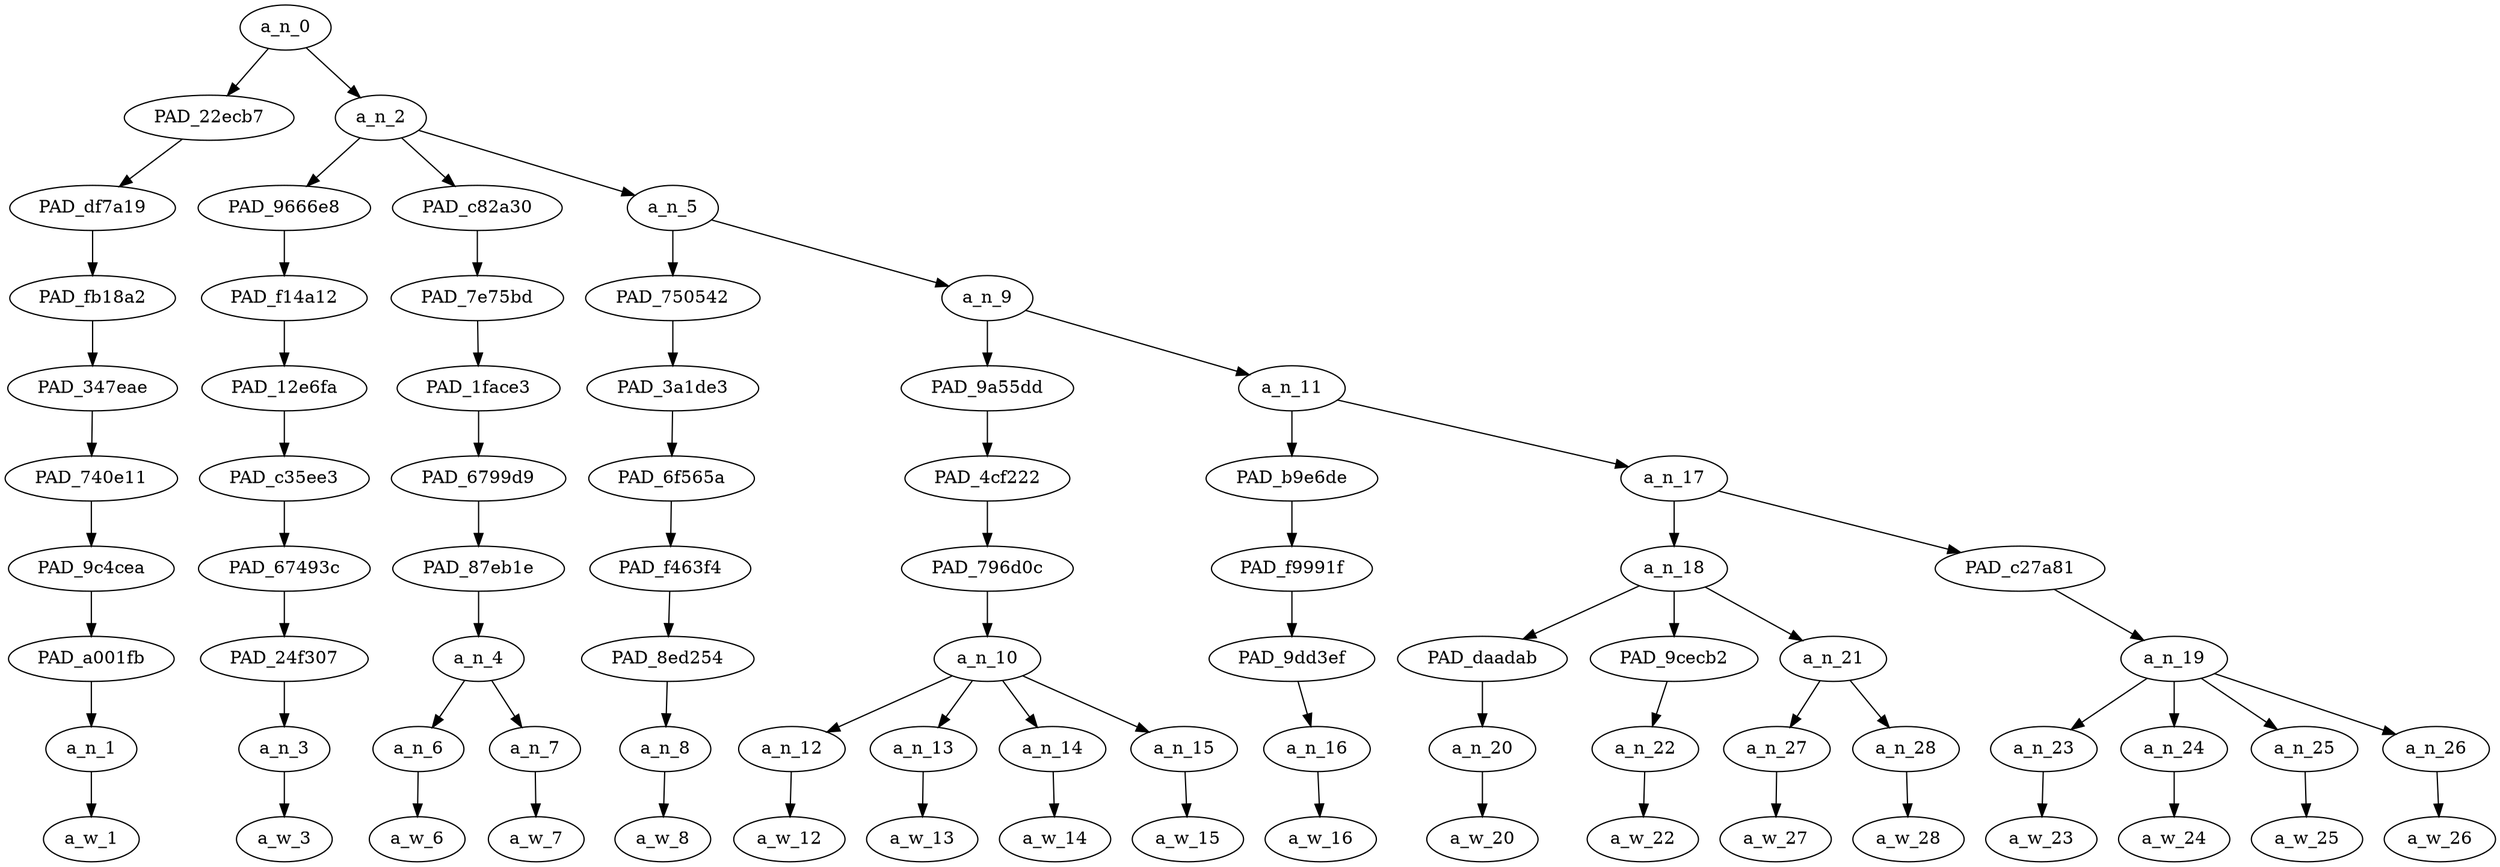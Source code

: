 strict digraph "" {
	a_n_0	[div_dir=-1,
		index=0,
		level=9,
		pos="1.65625,9!",
		text_span="[0, 1, 2, 3, 4, 5, 6, 7, 8, 9, 10, 11, 12, 13, 14, 15, 16, 17]",
		value=1.00000000];
	PAD_22ecb7	[div_dir=-1,
		index=0,
		level=8,
		pos="0.0,8!",
		text_span="[0]",
		value=0.04594431];
	a_n_0 -> PAD_22ecb7;
	a_n_2	[div_dir=-1,
		index=1,
		level=8,
		pos="3.3125,8!",
		text_span="[1, 2, 3, 4, 5, 6, 7, 8, 9, 10, 11, 12, 13, 14, 15, 16, 17]",
		value=0.95379588];
	a_n_0 -> a_n_2;
	PAD_df7a19	[div_dir=-1,
		index=0,
		level=7,
		pos="0.0,7!",
		text_span="[0]",
		value=0.04594431];
	PAD_22ecb7 -> PAD_df7a19;
	PAD_fb18a2	[div_dir=-1,
		index=0,
		level=6,
		pos="0.0,6!",
		text_span="[0]",
		value=0.04594431];
	PAD_df7a19 -> PAD_fb18a2;
	PAD_347eae	[div_dir=-1,
		index=0,
		level=5,
		pos="0.0,5!",
		text_span="[0]",
		value=0.04594431];
	PAD_fb18a2 -> PAD_347eae;
	PAD_740e11	[div_dir=-1,
		index=0,
		level=4,
		pos="0.0,4!",
		text_span="[0]",
		value=0.04594431];
	PAD_347eae -> PAD_740e11;
	PAD_9c4cea	[div_dir=-1,
		index=0,
		level=3,
		pos="0.0,3!",
		text_span="[0]",
		value=0.04594431];
	PAD_740e11 -> PAD_9c4cea;
	PAD_a001fb	[div_dir=-1,
		index=0,
		level=2,
		pos="0.0,2!",
		text_span="[0]",
		value=0.04594431];
	PAD_9c4cea -> PAD_a001fb;
	a_n_1	[div_dir=-1,
		index=0,
		level=1,
		pos="0.0,1!",
		text_span="[0]",
		value=0.04594431];
	PAD_a001fb -> a_n_1;
	a_w_1	[div_dir=0,
		index=0,
		level=0,
		pos="0,0!",
		text_span="[0]",
		value=how];
	a_n_1 -> a_w_1;
	PAD_9666e8	[div_dir=-1,
		index=1,
		level=7,
		pos="1.0,7!",
		text_span="[1]",
		value=0.03288137];
	a_n_2 -> PAD_9666e8;
	PAD_c82a30	[div_dir=-1,
		index=2,
		level=7,
		pos="2.5,7!",
		text_span="[2, 3]",
		value=0.22925702];
	a_n_2 -> PAD_c82a30;
	a_n_5	[div_dir=-1,
		index=3,
		level=7,
		pos="6.4375,7!",
		text_span="[4, 5, 6, 7, 8, 9, 10, 11, 12, 13, 14, 15, 16, 17]",
		value=0.69144800];
	a_n_2 -> a_n_5;
	PAD_f14a12	[div_dir=-1,
		index=1,
		level=6,
		pos="1.0,6!",
		text_span="[1]",
		value=0.03288137];
	PAD_9666e8 -> PAD_f14a12;
	PAD_12e6fa	[div_dir=-1,
		index=1,
		level=5,
		pos="1.0,5!",
		text_span="[1]",
		value=0.03288137];
	PAD_f14a12 -> PAD_12e6fa;
	PAD_c35ee3	[div_dir=-1,
		index=1,
		level=4,
		pos="1.0,4!",
		text_span="[1]",
		value=0.03288137];
	PAD_12e6fa -> PAD_c35ee3;
	PAD_67493c	[div_dir=-1,
		index=1,
		level=3,
		pos="1.0,3!",
		text_span="[1]",
		value=0.03288137];
	PAD_c35ee3 -> PAD_67493c;
	PAD_24f307	[div_dir=-1,
		index=1,
		level=2,
		pos="1.0,2!",
		text_span="[1]",
		value=0.03288137];
	PAD_67493c -> PAD_24f307;
	a_n_3	[div_dir=-1,
		index=1,
		level=1,
		pos="1.0,1!",
		text_span="[1]",
		value=0.03288137];
	PAD_24f307 -> a_n_3;
	a_w_3	[div_dir=0,
		index=1,
		level=0,
		pos="1,0!",
		text_span="[1]",
		value=did];
	a_n_3 -> a_w_3;
	PAD_7e75bd	[div_dir=-1,
		index=2,
		level=6,
		pos="2.5,6!",
		text_span="[2, 3]",
		value=0.22925702];
	PAD_c82a30 -> PAD_7e75bd;
	PAD_1face3	[div_dir=-1,
		index=2,
		level=5,
		pos="2.5,5!",
		text_span="[2, 3]",
		value=0.22925702];
	PAD_7e75bd -> PAD_1face3;
	PAD_6799d9	[div_dir=-1,
		index=2,
		level=4,
		pos="2.5,4!",
		text_span="[2, 3]",
		value=0.22925702];
	PAD_1face3 -> PAD_6799d9;
	PAD_87eb1e	[div_dir=-1,
		index=2,
		level=3,
		pos="2.5,3!",
		text_span="[2, 3]",
		value=0.22925702];
	PAD_6799d9 -> PAD_87eb1e;
	a_n_4	[div_dir=-1,
		index=2,
		level=2,
		pos="2.5,2!",
		text_span="[2, 3]",
		value=0.22925702];
	PAD_87eb1e -> a_n_4;
	a_n_6	[div_dir=1,
		index=2,
		level=1,
		pos="2.0,1!",
		text_span="[2]",
		value=0.06377115];
	a_n_4 -> a_n_6;
	a_n_7	[div_dir=-1,
		index=3,
		level=1,
		pos="3.0,1!",
		text_span="[3]",
		value=0.16539710];
	a_n_4 -> a_n_7;
	a_w_6	[div_dir=0,
		index=2,
		level=0,
		pos="2,0!",
		text_span="[2]",
		value=these];
	a_n_6 -> a_w_6;
	a_w_7	[div_dir=0,
		index=3,
		level=0,
		pos="3,0!",
		text_span="[3]",
		value=jews];
	a_n_7 -> a_w_7;
	PAD_750542	[div_dir=-1,
		index=3,
		level=6,
		pos="4.0,6!",
		text_span="[4]",
		value=0.04270149];
	a_n_5 -> PAD_750542;
	a_n_9	[div_dir=-1,
		index=4,
		level=6,
		pos="8.875,6!",
		text_span="[5, 6, 7, 8, 9, 10, 11, 12, 13, 14, 15, 16, 17]",
		value=0.64855673];
	a_n_5 -> a_n_9;
	PAD_3a1de3	[div_dir=-1,
		index=3,
		level=5,
		pos="4.0,5!",
		text_span="[4]",
		value=0.04270149];
	PAD_750542 -> PAD_3a1de3;
	PAD_6f565a	[div_dir=-1,
		index=3,
		level=4,
		pos="4.0,4!",
		text_span="[4]",
		value=0.04270149];
	PAD_3a1de3 -> PAD_6f565a;
	PAD_f463f4	[div_dir=-1,
		index=3,
		level=3,
		pos="4.0,3!",
		text_span="[4]",
		value=0.04270149];
	PAD_6f565a -> PAD_f463f4;
	PAD_8ed254	[div_dir=-1,
		index=3,
		level=2,
		pos="4.0,2!",
		text_span="[4]",
		value=0.04270149];
	PAD_f463f4 -> PAD_8ed254;
	a_n_8	[div_dir=-1,
		index=4,
		level=1,
		pos="4.0,1!",
		text_span="[4]",
		value=0.04270149];
	PAD_8ed254 -> a_n_8;
	a_w_8	[div_dir=0,
		index=4,
		level=0,
		pos="4,0!",
		text_span="[4]",
		value=make];
	a_n_8 -> a_w_8;
	PAD_9a55dd	[div_dir=-1,
		index=4,
		level=5,
		pos="6.5,5!",
		text_span="[5, 6, 7, 8]",
		value=0.16185224];
	a_n_9 -> PAD_9a55dd;
	a_n_11	[div_dir=-1,
		index=5,
		level=5,
		pos="11.25,5!",
		text_span="[9, 10, 11, 12, 13, 14, 15, 16, 17]",
		value=0.48652640];
	a_n_9 -> a_n_11;
	PAD_4cf222	[div_dir=-1,
		index=4,
		level=4,
		pos="6.5,4!",
		text_span="[5, 6, 7, 8]",
		value=0.16185224];
	PAD_9a55dd -> PAD_4cf222;
	PAD_796d0c	[div_dir=-1,
		index=4,
		level=3,
		pos="6.5,3!",
		text_span="[5, 6, 7, 8]",
		value=0.16185224];
	PAD_4cf222 -> PAD_796d0c;
	a_n_10	[div_dir=-1,
		index=4,
		level=2,
		pos="6.5,2!",
		text_span="[5, 6, 7, 8]",
		value=0.16185224];
	PAD_796d0c -> a_n_10;
	a_n_12	[div_dir=-1,
		index=5,
		level=1,
		pos="5.0,1!",
		text_span="[5]",
		value=0.03040756];
	a_n_10 -> a_n_12;
	a_n_13	[div_dir=-1,
		index=6,
		level=1,
		pos="6.0,1!",
		text_span="[6]",
		value=0.02382192];
	a_n_10 -> a_n_13;
	a_n_14	[div_dir=-1,
		index=7,
		level=1,
		pos="7.0,1!",
		text_span="[7]",
		value=0.05037881];
	a_n_10 -> a_n_14;
	a_n_15	[div_dir=1,
		index=8,
		level=1,
		pos="8.0,1!",
		text_span="[8]",
		value=0.05717014];
	a_n_10 -> a_n_15;
	a_w_12	[div_dir=0,
		index=5,
		level=0,
		pos="5,0!",
		text_span="[5]",
		value=such];
	a_n_12 -> a_w_12;
	a_w_13	[div_dir=0,
		index=6,
		level=0,
		pos="6,0!",
		text_span="[6]",
		value=an];
	a_n_13 -> a_w_13;
	a_w_14	[div_dir=0,
		index=7,
		level=0,
		pos="7,0!",
		text_span="[7]",
		value=accurate];
	a_n_14 -> a_w_14;
	a_w_15	[div_dir=0,
		index=8,
		level=0,
		pos="8,0!",
		text_span="[8]",
		value=representation];
	a_n_15 -> a_w_15;
	PAD_b9e6de	[div_dir=-1,
		index=5,
		level=4,
		pos="9.0,4!",
		text_span="[9]",
		value=0.02665671];
	a_n_11 -> PAD_b9e6de;
	a_n_17	[div_dir=-1,
		index=6,
		level=4,
		pos="13.5,4!",
		text_span="[10, 11, 12, 13, 14, 15, 16, 17]",
		value=0.45970493];
	a_n_11 -> a_n_17;
	PAD_f9991f	[div_dir=-1,
		index=5,
		level=3,
		pos="9.0,3!",
		text_span="[9]",
		value=0.02665671];
	PAD_b9e6de -> PAD_f9991f;
	PAD_9dd3ef	[div_dir=-1,
		index=5,
		level=2,
		pos="9.0,2!",
		text_span="[9]",
		value=0.02665671];
	PAD_f9991f -> PAD_9dd3ef;
	a_n_16	[div_dir=-1,
		index=9,
		level=1,
		pos="9.0,1!",
		text_span="[9]",
		value=0.02665671];
	PAD_9dd3ef -> a_n_16;
	a_w_16	[div_dir=0,
		index=9,
		level=0,
		pos="9,0!",
		text_span="[9]",
		value=of];
	a_n_16 -> a_w_16;
	a_n_18	[div_dir=1,
		index=6,
		level=3,
		pos="11.5,3!",
		text_span="[10, 11, 12, 13]",
		value=0.25582278];
	a_n_17 -> a_n_18;
	PAD_c27a81	[div_dir=-1,
		index=7,
		level=3,
		pos="15.5,3!",
		text_span="[14, 15, 16, 17]",
		value=0.20372139];
	a_n_17 -> PAD_c27a81;
	PAD_daadab	[div_dir=-1,
		index=6,
		level=2,
		pos="10.0,2!",
		text_span="[10]",
		value=0.02976444];
	a_n_18 -> PAD_daadab;
	PAD_9cecb2	[div_dir=1,
		index=8,
		level=2,
		pos="13.0,2!",
		text_span="[13]",
		value=0.07132785];
	a_n_18 -> PAD_9cecb2;
	a_n_21	[div_dir=1,
		index=7,
		level=2,
		pos="11.5,2!",
		text_span="[11, 12]",
		value=0.15460959];
	a_n_18 -> a_n_21;
	a_n_20	[div_dir=-1,
		index=10,
		level=1,
		pos="10.0,1!",
		text_span="[10]",
		value=0.02976444];
	PAD_daadab -> a_n_20;
	a_w_20	[div_dir=0,
		index=10,
		level=0,
		pos="10,0!",
		text_span="[10]",
		value=the];
	a_n_20 -> a_w_20;
	a_n_22	[div_dir=1,
		index=13,
		level=1,
		pos="13.0,1!",
		text_span="[13]",
		value=0.07132785];
	PAD_9cecb2 -> a_n_22;
	a_w_22	[div_dir=0,
		index=13,
		level=0,
		pos="13,0!",
		text_span="[13]",
		value=movement];
	a_n_22 -> a_w_22;
	a_n_27	[div_dir=-1,
		index=11,
		level=1,
		pos="11.0,1!",
		text_span="[11]",
		value=0.06805737];
	a_n_21 -> a_n_27;
	a_n_28	[div_dir=1,
		index=12,
		level=1,
		pos="12.0,1!",
		text_span="[12]",
		value=0.08632984];
	a_n_21 -> a_n_28;
	a_w_27	[div_dir=0,
		index=11,
		level=0,
		pos="11,0!",
		text_span="[11]",
		value=pro];
	a_n_27 -> a_w_27;
	a_w_28	[div_dir=0,
		index=12,
		level=0,
		pos="12,0!",
		text_span="[12]",
		value=white];
	a_n_28 -> a_w_28;
	a_n_19	[div_dir=-1,
		index=9,
		level=2,
		pos="15.5,2!",
		text_span="[14, 15, 16, 17]",
		value=0.20372139];
	PAD_c27a81 -> a_n_19;
	a_n_23	[div_dir=1,
		index=14,
		level=1,
		pos="14.0,1!",
		text_span="[14]",
		value=0.03840256];
	a_n_19 -> a_n_23;
	a_n_24	[div_dir=-1,
		index=15,
		level=1,
		pos="15.0,1!",
		text_span="[15]",
		value=0.03510651];
	a_n_19 -> a_n_24;
	a_n_25	[div_dir=-1,
		index=16,
		level=1,
		pos="16.0,1!",
		text_span="[16]",
		value=0.04383776];
	a_n_19 -> a_n_25;
	a_n_26	[div_dir=-1,
		index=17,
		level=1,
		pos="17.0,1!",
		text_span="[17]",
		value=0.08602489];
	a_n_19 -> a_n_26;
	a_w_23	[div_dir=0,
		index=14,
		level=0,
		pos="14,0!",
		text_span="[14]",
		value=it];
	a_n_23 -> a_w_23;
	a_w_24	[div_dir=0,
		index=15,
		level=0,
		pos="15,0!",
		text_span="[15]",
		value=just];
	a_n_24 -> a_w_24;
	a_w_25	[div_dir=0,
		index=16,
		level=0,
		pos="16,0!",
		text_span="[16]",
		value=like];
	a_n_25 -> a_w_25;
	a_w_26	[div_dir=0,
		index=17,
		level=0,
		pos="17,0!",
		text_span="[17]",
		value=us];
	a_n_26 -> a_w_26;
}
